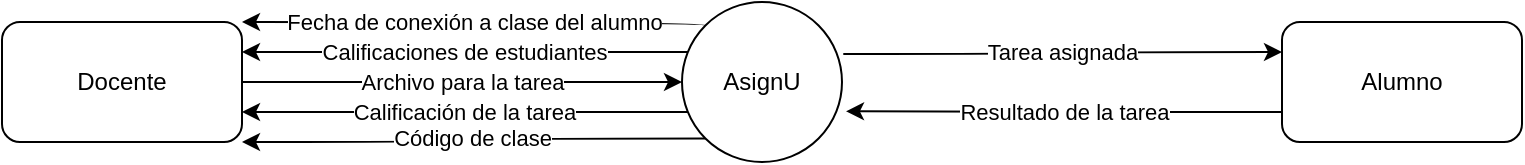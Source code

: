 <mxfile version="26.0.16">
  <diagram name="Página-1" id="aulOInXhqFgdUzH2d3LJ">
    <mxGraphModel dx="1050" dy="629" grid="1" gridSize="10" guides="1" tooltips="1" connect="1" arrows="1" fold="1" page="1" pageScale="1" pageWidth="827" pageHeight="1169" math="0" shadow="0">
      <root>
        <mxCell id="0" />
        <mxCell id="1" parent="0" />
        <mxCell id="dofCfenvBaKybqKHDltc-5" value="Tarea asignada" style="edgeStyle=orthogonalEdgeStyle;rounded=0;orthogonalLoop=1;jettySize=auto;html=1;exitX=1.008;exitY=0.325;exitDx=0;exitDy=0;entryX=0;entryY=0.25;entryDx=0;entryDy=0;curved=1;exitPerimeter=0;" parent="1" source="dofCfenvBaKybqKHDltc-1" target="dofCfenvBaKybqKHDltc-3" edge="1">
          <mxGeometry relative="1" as="geometry">
            <Array as="points">
              <mxPoint x="570" y="306" />
              <mxPoint x="570" y="305" />
            </Array>
          </mxGeometry>
        </mxCell>
        <mxCell id="dofCfenvBaKybqKHDltc-8" value="Calificación de la tarea" style="edgeStyle=orthogonalEdgeStyle;rounded=0;orthogonalLoop=1;jettySize=auto;html=1;entryX=1;entryY=0.75;entryDx=0;entryDy=0;" parent="1" source="dofCfenvBaKybqKHDltc-1" target="dofCfenvBaKybqKHDltc-2" edge="1">
          <mxGeometry relative="1" as="geometry">
            <Array as="points">
              <mxPoint x="320" y="335" />
              <mxPoint x="320" y="335" />
            </Array>
          </mxGeometry>
        </mxCell>
        <mxCell id="dofCfenvBaKybqKHDltc-9" value="Calificaciones de estudiantes" style="edgeStyle=orthogonalEdgeStyle;rounded=0;orthogonalLoop=1;jettySize=auto;html=1;entryX=1;entryY=0.25;entryDx=0;entryDy=0;" parent="1" source="dofCfenvBaKybqKHDltc-1" target="dofCfenvBaKybqKHDltc-2" edge="1">
          <mxGeometry relative="1" as="geometry">
            <Array as="points">
              <mxPoint x="320" y="305" />
              <mxPoint x="320" y="305" />
            </Array>
          </mxGeometry>
        </mxCell>
        <mxCell id="dofCfenvBaKybqKHDltc-10" value="Fecha de conexión a clase del alumno" style="edgeStyle=orthogonalEdgeStyle;rounded=0;orthogonalLoop=1;jettySize=auto;html=1;exitX=0;exitY=0;exitDx=0;exitDy=0;entryX=1;entryY=0;entryDx=0;entryDy=0;curved=1;" parent="1" source="dofCfenvBaKybqKHDltc-1" target="dofCfenvBaKybqKHDltc-2" edge="1">
          <mxGeometry x="0.002" relative="1" as="geometry">
            <Array as="points">
              <mxPoint x="392" y="290" />
            </Array>
            <mxPoint as="offset" />
          </mxGeometry>
        </mxCell>
        <mxCell id="TJAl8KOQfUV1z-nCuuT7-1" value="Código de clase" style="edgeStyle=orthogonalEdgeStyle;rounded=0;orthogonalLoop=1;jettySize=auto;html=1;exitX=0;exitY=1;exitDx=0;exitDy=0;entryX=1;entryY=1;entryDx=0;entryDy=0;curved=1;" parent="1" source="dofCfenvBaKybqKHDltc-1" target="dofCfenvBaKybqKHDltc-2" edge="1">
          <mxGeometry relative="1" as="geometry">
            <Array as="points">
              <mxPoint x="270" y="348" />
              <mxPoint x="270" y="350" />
            </Array>
          </mxGeometry>
        </mxCell>
        <mxCell id="dofCfenvBaKybqKHDltc-1" value="AsignU" style="ellipse;whiteSpace=wrap;html=1;aspect=fixed;" parent="1" vertex="1">
          <mxGeometry x="380" y="280" width="80" height="80" as="geometry" />
        </mxCell>
        <mxCell id="dofCfenvBaKybqKHDltc-4" value="Archivo para la tarea" style="edgeStyle=orthogonalEdgeStyle;rounded=0;orthogonalLoop=1;jettySize=auto;html=1;exitX=1;exitY=0.5;exitDx=0;exitDy=0;entryX=0;entryY=0.5;entryDx=0;entryDy=0;" parent="1" source="dofCfenvBaKybqKHDltc-2" target="dofCfenvBaKybqKHDltc-1" edge="1">
          <mxGeometry relative="1" as="geometry">
            <mxPoint as="offset" />
          </mxGeometry>
        </mxCell>
        <mxCell id="dofCfenvBaKybqKHDltc-2" value="Docente" style="rounded=1;whiteSpace=wrap;html=1;" parent="1" vertex="1">
          <mxGeometry x="40" y="290" width="120" height="60" as="geometry" />
        </mxCell>
        <mxCell id="dofCfenvBaKybqKHDltc-3" value="Alumno" style="rounded=1;whiteSpace=wrap;html=1;" parent="1" vertex="1">
          <mxGeometry x="680" y="290" width="120" height="60" as="geometry" />
        </mxCell>
        <mxCell id="dofCfenvBaKybqKHDltc-7" value="Resultado de la tarea" style="edgeStyle=orthogonalEdgeStyle;rounded=0;orthogonalLoop=1;jettySize=auto;html=1;exitX=0;exitY=0.75;exitDx=0;exitDy=0;entryX=1.025;entryY=0.683;entryDx=0;entryDy=0;entryPerimeter=0;" parent="1" source="dofCfenvBaKybqKHDltc-3" target="dofCfenvBaKybqKHDltc-1" edge="1">
          <mxGeometry relative="1" as="geometry" />
        </mxCell>
      </root>
    </mxGraphModel>
  </diagram>
</mxfile>
